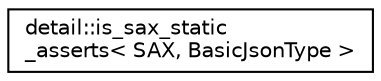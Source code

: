 digraph "Graphical Class Hierarchy"
{
 // LATEX_PDF_SIZE
  edge [fontname="Helvetica",fontsize="10",labelfontname="Helvetica",labelfontsize="10"];
  node [fontname="Helvetica",fontsize="10",shape=record];
  rankdir="LR";
  Node0 [label="detail::is_sax_static\l_asserts\< SAX, BasicJsonType \>",height=0.2,width=0.4,color="black", fillcolor="white", style="filled",URL="$structdetail_1_1is__sax__static__asserts.html",tooltip=" "];
}
